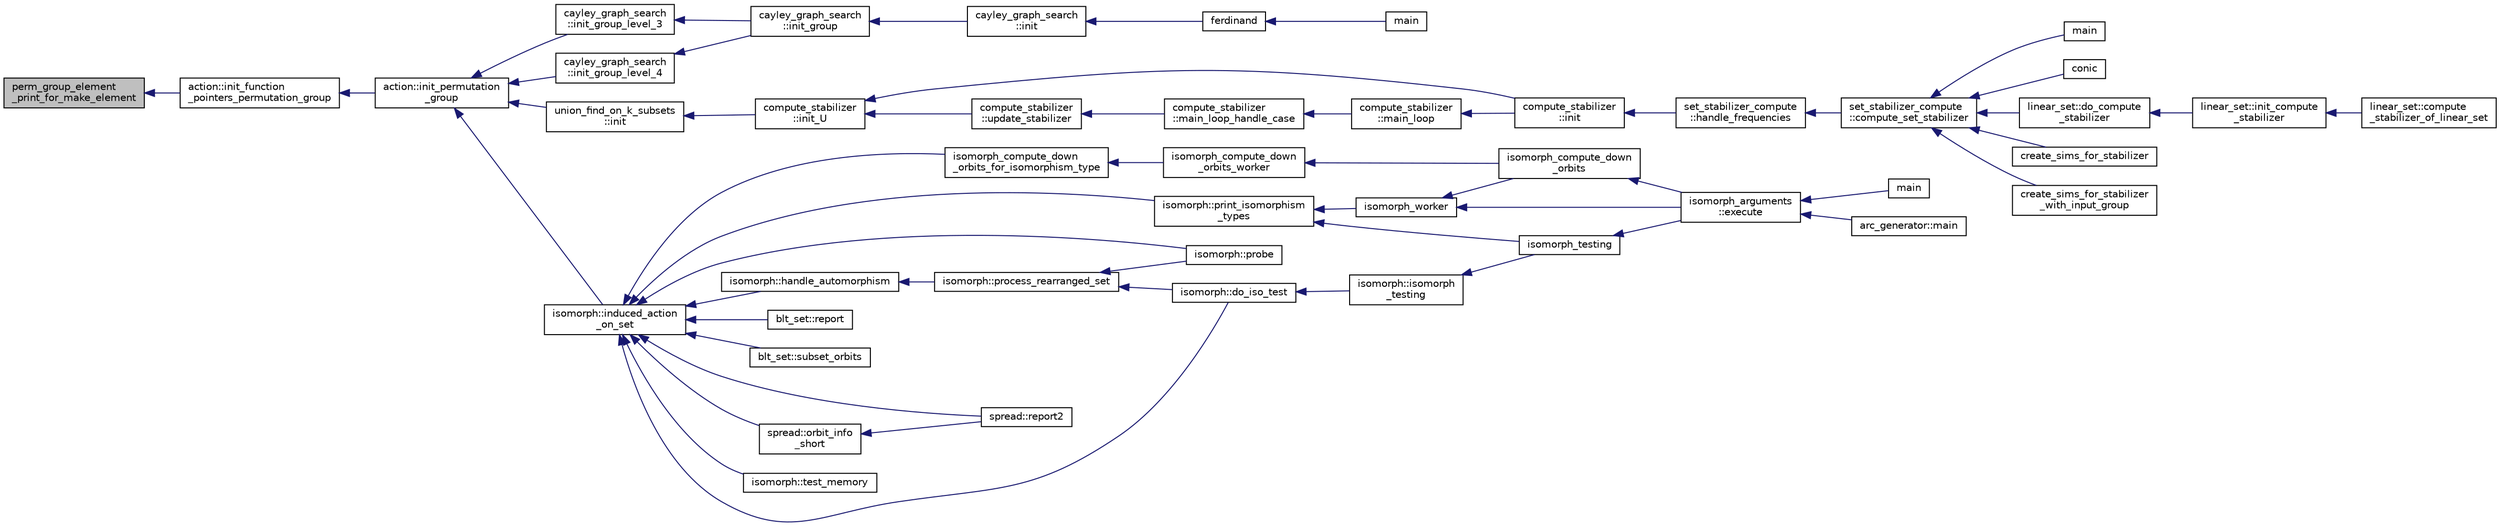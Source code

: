 digraph "perm_group_element_print_for_make_element"
{
  edge [fontname="Helvetica",fontsize="10",labelfontname="Helvetica",labelfontsize="10"];
  node [fontname="Helvetica",fontsize="10",shape=record];
  rankdir="LR";
  Node8449 [label="perm_group_element\l_print_for_make_element",height=0.2,width=0.4,color="black", fillcolor="grey75", style="filled", fontcolor="black"];
  Node8449 -> Node8450 [dir="back",color="midnightblue",fontsize="10",style="solid",fontname="Helvetica"];
  Node8450 [label="action::init_function\l_pointers_permutation_group",height=0.2,width=0.4,color="black", fillcolor="white", style="filled",URL="$d2/d86/classaction.html#a8e6cd4aa446047edbebe7e0702dc1f17"];
  Node8450 -> Node8451 [dir="back",color="midnightblue",fontsize="10",style="solid",fontname="Helvetica"];
  Node8451 [label="action::init_permutation\l_group",height=0.2,width=0.4,color="black", fillcolor="white", style="filled",URL="$d2/d86/classaction.html#a339bbfc596572ec88071c5f5e0ce3f41"];
  Node8451 -> Node8452 [dir="back",color="midnightblue",fontsize="10",style="solid",fontname="Helvetica"];
  Node8452 [label="cayley_graph_search\l::init_group_level_3",height=0.2,width=0.4,color="black", fillcolor="white", style="filled",URL="$de/dae/classcayley__graph__search.html#a7c936e674e8ea64597fa37ae5aa71c71"];
  Node8452 -> Node8453 [dir="back",color="midnightblue",fontsize="10",style="solid",fontname="Helvetica"];
  Node8453 [label="cayley_graph_search\l::init_group",height=0.2,width=0.4,color="black", fillcolor="white", style="filled",URL="$de/dae/classcayley__graph__search.html#adbce2e517a8ed979f53e8aeb043cf4ca"];
  Node8453 -> Node8454 [dir="back",color="midnightblue",fontsize="10",style="solid",fontname="Helvetica"];
  Node8454 [label="cayley_graph_search\l::init",height=0.2,width=0.4,color="black", fillcolor="white", style="filled",URL="$de/dae/classcayley__graph__search.html#add9c6434abeaebac4a07bc03cb21672d"];
  Node8454 -> Node8455 [dir="back",color="midnightblue",fontsize="10",style="solid",fontname="Helvetica"];
  Node8455 [label="ferdinand",height=0.2,width=0.4,color="black", fillcolor="white", style="filled",URL="$da/df3/ferdinand_8_c.html#a322b57727d23cf5a0932f11c30ea18d9"];
  Node8455 -> Node8456 [dir="back",color="midnightblue",fontsize="10",style="solid",fontname="Helvetica"];
  Node8456 [label="main",height=0.2,width=0.4,color="black", fillcolor="white", style="filled",URL="$da/df3/ferdinand_8_c.html#a3c04138a5bfe5d72780bb7e82a18e627"];
  Node8451 -> Node8457 [dir="back",color="midnightblue",fontsize="10",style="solid",fontname="Helvetica"];
  Node8457 [label="cayley_graph_search\l::init_group_level_4",height=0.2,width=0.4,color="black", fillcolor="white", style="filled",URL="$de/dae/classcayley__graph__search.html#a6593f90cd91bea8c23fe71acca05655e"];
  Node8457 -> Node8453 [dir="back",color="midnightblue",fontsize="10",style="solid",fontname="Helvetica"];
  Node8451 -> Node8458 [dir="back",color="midnightblue",fontsize="10",style="solid",fontname="Helvetica"];
  Node8458 [label="union_find_on_k_subsets\l::init",height=0.2,width=0.4,color="black", fillcolor="white", style="filled",URL="$d3/d1b/classunion__find__on__k__subsets.html#aad0de310a8e8df1ff78ee2eaf3ec1e54"];
  Node8458 -> Node8459 [dir="back",color="midnightblue",fontsize="10",style="solid",fontname="Helvetica"];
  Node8459 [label="compute_stabilizer\l::init_U",height=0.2,width=0.4,color="black", fillcolor="white", style="filled",URL="$d8/d30/classcompute__stabilizer.html#a00de428b9934e9a55157eff6c43d64d0"];
  Node8459 -> Node8460 [dir="back",color="midnightblue",fontsize="10",style="solid",fontname="Helvetica"];
  Node8460 [label="compute_stabilizer\l::init",height=0.2,width=0.4,color="black", fillcolor="white", style="filled",URL="$d8/d30/classcompute__stabilizer.html#a36a1729430f317a65559220a8206a7d7"];
  Node8460 -> Node8461 [dir="back",color="midnightblue",fontsize="10",style="solid",fontname="Helvetica"];
  Node8461 [label="set_stabilizer_compute\l::handle_frequencies",height=0.2,width=0.4,color="black", fillcolor="white", style="filled",URL="$d8/dc6/classset__stabilizer__compute.html#a247c31bc3f19f22dadbfd7607cbaaa78"];
  Node8461 -> Node8462 [dir="back",color="midnightblue",fontsize="10",style="solid",fontname="Helvetica"];
  Node8462 [label="set_stabilizer_compute\l::compute_set_stabilizer",height=0.2,width=0.4,color="black", fillcolor="white", style="filled",URL="$d8/dc6/classset__stabilizer__compute.html#ad4f92074322e98c7cd0ed5d4f8486b76"];
  Node8462 -> Node8463 [dir="back",color="midnightblue",fontsize="10",style="solid",fontname="Helvetica"];
  Node8463 [label="main",height=0.2,width=0.4,color="black", fillcolor="white", style="filled",URL="$db/d67/test__hyperoval_8_c.html#a3c04138a5bfe5d72780bb7e82a18e627"];
  Node8462 -> Node8464 [dir="back",color="midnightblue",fontsize="10",style="solid",fontname="Helvetica"];
  Node8464 [label="conic",height=0.2,width=0.4,color="black", fillcolor="white", style="filled",URL="$d4/de8/conic_8_c.html#a96def9474b981a9d5831a9b48d85d652"];
  Node8462 -> Node8465 [dir="back",color="midnightblue",fontsize="10",style="solid",fontname="Helvetica"];
  Node8465 [label="linear_set::do_compute\l_stabilizer",height=0.2,width=0.4,color="black", fillcolor="white", style="filled",URL="$dd/d86/classlinear__set.html#ae8f58ded28fb5370f4459cca42b7463b"];
  Node8465 -> Node8466 [dir="back",color="midnightblue",fontsize="10",style="solid",fontname="Helvetica"];
  Node8466 [label="linear_set::init_compute\l_stabilizer",height=0.2,width=0.4,color="black", fillcolor="white", style="filled",URL="$dd/d86/classlinear__set.html#a0cc3eaec1896fdc977b62e94623b055b"];
  Node8466 -> Node8467 [dir="back",color="midnightblue",fontsize="10",style="solid",fontname="Helvetica"];
  Node8467 [label="linear_set::compute\l_stabilizer_of_linear_set",height=0.2,width=0.4,color="black", fillcolor="white", style="filled",URL="$dd/d86/classlinear__set.html#a098a133edfbaae0fd347a69c50bdbee2"];
  Node8462 -> Node8468 [dir="back",color="midnightblue",fontsize="10",style="solid",fontname="Helvetica"];
  Node8468 [label="create_sims_for_stabilizer",height=0.2,width=0.4,color="black", fillcolor="white", style="filled",URL="$d0/d76/tl__algebra__and__number__theory_8h.html#af2c67d225072549409be710ac3cd30f8"];
  Node8462 -> Node8469 [dir="back",color="midnightblue",fontsize="10",style="solid",fontname="Helvetica"];
  Node8469 [label="create_sims_for_stabilizer\l_with_input_group",height=0.2,width=0.4,color="black", fillcolor="white", style="filled",URL="$d0/d76/tl__algebra__and__number__theory_8h.html#af5482567a8d6ba5c2fe593bf6f7f9a0f"];
  Node8459 -> Node8470 [dir="back",color="midnightblue",fontsize="10",style="solid",fontname="Helvetica"];
  Node8470 [label="compute_stabilizer\l::update_stabilizer",height=0.2,width=0.4,color="black", fillcolor="white", style="filled",URL="$d8/d30/classcompute__stabilizer.html#a9d7978a6326dc7f0935f557f0828ed8e"];
  Node8470 -> Node8471 [dir="back",color="midnightblue",fontsize="10",style="solid",fontname="Helvetica"];
  Node8471 [label="compute_stabilizer\l::main_loop_handle_case",height=0.2,width=0.4,color="black", fillcolor="white", style="filled",URL="$d8/d30/classcompute__stabilizer.html#a040fb5c6ad50133c5a16a35ed5b2ecc4"];
  Node8471 -> Node8472 [dir="back",color="midnightblue",fontsize="10",style="solid",fontname="Helvetica"];
  Node8472 [label="compute_stabilizer\l::main_loop",height=0.2,width=0.4,color="black", fillcolor="white", style="filled",URL="$d8/d30/classcompute__stabilizer.html#ae8615a28e0494704450689b6ea0b7ca2"];
  Node8472 -> Node8460 [dir="back",color="midnightblue",fontsize="10",style="solid",fontname="Helvetica"];
  Node8451 -> Node8473 [dir="back",color="midnightblue",fontsize="10",style="solid",fontname="Helvetica"];
  Node8473 [label="isomorph::induced_action\l_on_set",height=0.2,width=0.4,color="black", fillcolor="white", style="filled",URL="$d3/d5f/classisomorph.html#a66a62f79a0f877b889ec5bd0c79392f1"];
  Node8473 -> Node8474 [dir="back",color="midnightblue",fontsize="10",style="solid",fontname="Helvetica"];
  Node8474 [label="blt_set::report",height=0.2,width=0.4,color="black", fillcolor="white", style="filled",URL="$d1/d3d/classblt__set.html#a6b19f88bd2b92ebfba7e7c362eb9065c"];
  Node8473 -> Node8475 [dir="back",color="midnightblue",fontsize="10",style="solid",fontname="Helvetica"];
  Node8475 [label="blt_set::subset_orbits",height=0.2,width=0.4,color="black", fillcolor="white", style="filled",URL="$d1/d3d/classblt__set.html#af8f79fc4346244acfa0e2c2d23c36993"];
  Node8473 -> Node8476 [dir="back",color="midnightblue",fontsize="10",style="solid",fontname="Helvetica"];
  Node8476 [label="spread::report2",height=0.2,width=0.4,color="black", fillcolor="white", style="filled",URL="$da/dc1/classspread.html#a543a79e4e7306af291584f53dacbfdd8"];
  Node8473 -> Node8477 [dir="back",color="midnightblue",fontsize="10",style="solid",fontname="Helvetica"];
  Node8477 [label="spread::orbit_info\l_short",height=0.2,width=0.4,color="black", fillcolor="white", style="filled",URL="$da/dc1/classspread.html#a24795f879a815d7e4480a72395711aef"];
  Node8477 -> Node8476 [dir="back",color="midnightblue",fontsize="10",style="solid",fontname="Helvetica"];
  Node8473 -> Node8478 [dir="back",color="midnightblue",fontsize="10",style="solid",fontname="Helvetica"];
  Node8478 [label="isomorph::test_memory",height=0.2,width=0.4,color="black", fillcolor="white", style="filled",URL="$d3/d5f/classisomorph.html#a27877043c77db8e85e8fa7d5c43845b0"];
  Node8473 -> Node8479 [dir="back",color="midnightblue",fontsize="10",style="solid",fontname="Helvetica"];
  Node8479 [label="isomorph::print_isomorphism\l_types",height=0.2,width=0.4,color="black", fillcolor="white", style="filled",URL="$d3/d5f/classisomorph.html#abbcd12f6434585951a5532d0b2467a00"];
  Node8479 -> Node8480 [dir="back",color="midnightblue",fontsize="10",style="solid",fontname="Helvetica"];
  Node8480 [label="isomorph_testing",height=0.2,width=0.4,color="black", fillcolor="white", style="filled",URL="$d4/d7e/isomorph__global_8_c.html#a5a73cbe9f89c4727f086482ee2d238f9"];
  Node8480 -> Node8481 [dir="back",color="midnightblue",fontsize="10",style="solid",fontname="Helvetica"];
  Node8481 [label="isomorph_arguments\l::execute",height=0.2,width=0.4,color="black", fillcolor="white", style="filled",URL="$d5/de4/classisomorph__arguments.html#aa85e472d14906abdd5672dc66027583e"];
  Node8481 -> Node8482 [dir="back",color="midnightblue",fontsize="10",style="solid",fontname="Helvetica"];
  Node8482 [label="main",height=0.2,width=0.4,color="black", fillcolor="white", style="filled",URL="$d1/d5e/blt__main_8_c.html#a217dbf8b442f20279ea00b898af96f52"];
  Node8481 -> Node8483 [dir="back",color="midnightblue",fontsize="10",style="solid",fontname="Helvetica"];
  Node8483 [label="arc_generator::main",height=0.2,width=0.4,color="black", fillcolor="white", style="filled",URL="$d4/d21/classarc__generator.html#ad80140b51b165dad1fe6ab232be7829a"];
  Node8479 -> Node8484 [dir="back",color="midnightblue",fontsize="10",style="solid",fontname="Helvetica"];
  Node8484 [label="isomorph_worker",height=0.2,width=0.4,color="black", fillcolor="white", style="filled",URL="$d4/d7e/isomorph__global_8_c.html#ace3bb6ec719b02a35534309d4d3fe99a"];
  Node8484 -> Node8481 [dir="back",color="midnightblue",fontsize="10",style="solid",fontname="Helvetica"];
  Node8484 -> Node8485 [dir="back",color="midnightblue",fontsize="10",style="solid",fontname="Helvetica"];
  Node8485 [label="isomorph_compute_down\l_orbits",height=0.2,width=0.4,color="black", fillcolor="white", style="filled",URL="$d4/d7e/isomorph__global_8_c.html#a3613cea19158edd30958c4edecd97d53"];
  Node8485 -> Node8481 [dir="back",color="midnightblue",fontsize="10",style="solid",fontname="Helvetica"];
  Node8473 -> Node8486 [dir="back",color="midnightblue",fontsize="10",style="solid",fontname="Helvetica"];
  Node8486 [label="isomorph_compute_down\l_orbits_for_isomorphism_type",height=0.2,width=0.4,color="black", fillcolor="white", style="filled",URL="$d4/d7e/isomorph__global_8_c.html#a13519b3a5d3b5ceb26b4bec6736b0086"];
  Node8486 -> Node8487 [dir="back",color="midnightblue",fontsize="10",style="solid",fontname="Helvetica"];
  Node8487 [label="isomorph_compute_down\l_orbits_worker",height=0.2,width=0.4,color="black", fillcolor="white", style="filled",URL="$d4/d7e/isomorph__global_8_c.html#a4edf4a833ce5638a3d58cfae1c702b37"];
  Node8487 -> Node8485 [dir="back",color="midnightblue",fontsize="10",style="solid",fontname="Helvetica"];
  Node8473 -> Node8488 [dir="back",color="midnightblue",fontsize="10",style="solid",fontname="Helvetica"];
  Node8488 [label="isomorph::probe",height=0.2,width=0.4,color="black", fillcolor="white", style="filled",URL="$d3/d5f/classisomorph.html#a9cb6fed7b6ac639d886b117a1f454441"];
  Node8473 -> Node8489 [dir="back",color="midnightblue",fontsize="10",style="solid",fontname="Helvetica"];
  Node8489 [label="isomorph::do_iso_test",height=0.2,width=0.4,color="black", fillcolor="white", style="filled",URL="$d3/d5f/classisomorph.html#a51fc3bf5cc3a99282a489b2df37ee24e"];
  Node8489 -> Node8490 [dir="back",color="midnightblue",fontsize="10",style="solid",fontname="Helvetica"];
  Node8490 [label="isomorph::isomorph\l_testing",height=0.2,width=0.4,color="black", fillcolor="white", style="filled",URL="$d3/d5f/classisomorph.html#ad7945ec94ba0ba16953482edfaa4da6e"];
  Node8490 -> Node8480 [dir="back",color="midnightblue",fontsize="10",style="solid",fontname="Helvetica"];
  Node8473 -> Node8491 [dir="back",color="midnightblue",fontsize="10",style="solid",fontname="Helvetica"];
  Node8491 [label="isomorph::handle_automorphism",height=0.2,width=0.4,color="black", fillcolor="white", style="filled",URL="$d3/d5f/classisomorph.html#a95e0ae39f992234f7cbeb6f1d57d82df"];
  Node8491 -> Node8492 [dir="back",color="midnightblue",fontsize="10",style="solid",fontname="Helvetica"];
  Node8492 [label="isomorph::process_rearranged_set",height=0.2,width=0.4,color="black", fillcolor="white", style="filled",URL="$d3/d5f/classisomorph.html#a7767fd5f1da6dfd7f93810be99ba4ab6"];
  Node8492 -> Node8488 [dir="back",color="midnightblue",fontsize="10",style="solid",fontname="Helvetica"];
  Node8492 -> Node8489 [dir="back",color="midnightblue",fontsize="10",style="solid",fontname="Helvetica"];
}
